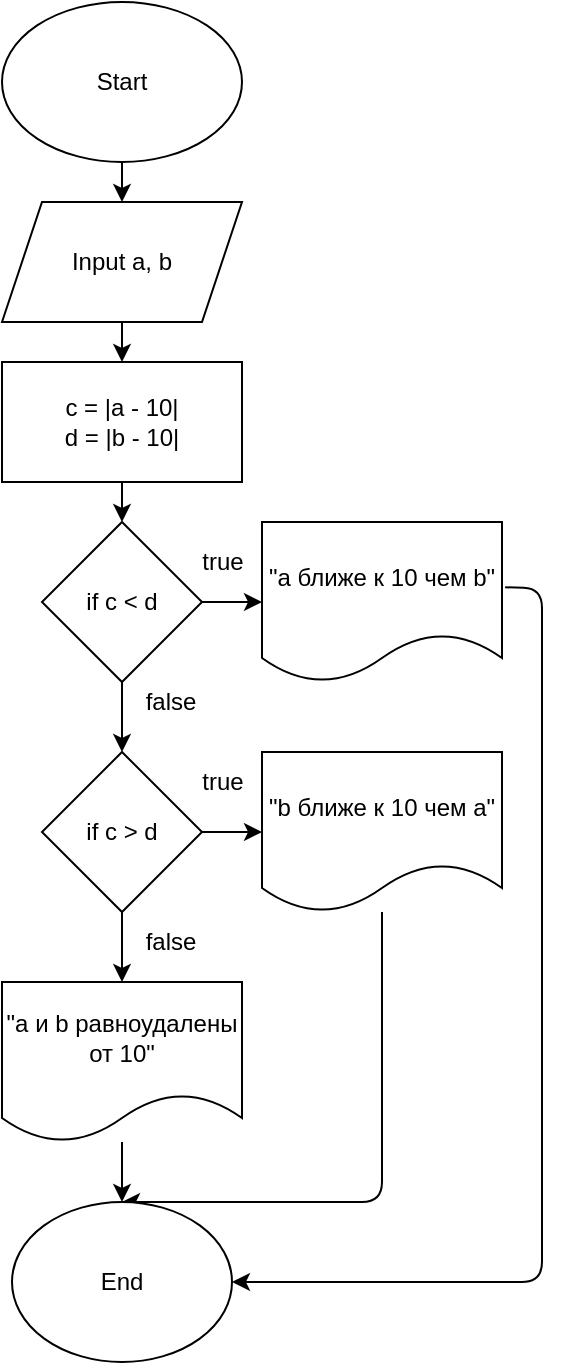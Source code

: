 <mxfile>
    <diagram id="BDX_VU0kbcdpgiHtsSQT" name="Страница 1">
        <mxGraphModel dx="721" dy="331" grid="1" gridSize="10" guides="1" tooltips="1" connect="1" arrows="1" fold="1" page="1" pageScale="1" pageWidth="827" pageHeight="1169" math="0" shadow="0">
            <root>
                <mxCell id="0"/>
                <mxCell id="1" parent="0"/>
                <mxCell id="4" value="" style="edgeStyle=none;html=1;" parent="1" source="2" target="3" edge="1">
                    <mxGeometry relative="1" as="geometry"/>
                </mxCell>
                <mxCell id="2" value="Start" style="ellipse;whiteSpace=wrap;html=1;" parent="1" vertex="1">
                    <mxGeometry x="330" y="130" width="120" height="80" as="geometry"/>
                </mxCell>
                <mxCell id="9" value="" style="edgeStyle=none;html=1;" parent="1" source="3" target="8" edge="1">
                    <mxGeometry relative="1" as="geometry"/>
                </mxCell>
                <mxCell id="3" value="Input a, b" style="shape=parallelogram;perimeter=parallelogramPerimeter;whiteSpace=wrap;html=1;fixedSize=1;" parent="1" vertex="1">
                    <mxGeometry x="330" y="230" width="120" height="60" as="geometry"/>
                </mxCell>
                <mxCell id="11" value="" style="edgeStyle=none;html=1;" parent="1" source="8" target="10" edge="1">
                    <mxGeometry relative="1" as="geometry"/>
                </mxCell>
                <mxCell id="8" value="c = |a - 10|&lt;br&gt;d = |b - 10|" style="whiteSpace=wrap;html=1;" parent="1" vertex="1">
                    <mxGeometry x="330" y="310" width="120" height="60" as="geometry"/>
                </mxCell>
                <mxCell id="13" value="" style="edgeStyle=none;html=1;" parent="1" source="10" target="12" edge="1">
                    <mxGeometry relative="1" as="geometry"/>
                </mxCell>
                <mxCell id="17" value="" style="edgeStyle=none;html=1;" parent="1" source="10" target="16" edge="1">
                    <mxGeometry relative="1" as="geometry"/>
                </mxCell>
                <mxCell id="10" value="if c &amp;lt; d" style="rhombus;whiteSpace=wrap;html=1;" parent="1" vertex="1">
                    <mxGeometry x="350" y="390" width="80" height="80" as="geometry"/>
                </mxCell>
                <mxCell id="29" style="edgeStyle=none;html=1;entryX=1;entryY=0.5;entryDx=0;entryDy=0;exitX=1.013;exitY=0.408;exitDx=0;exitDy=0;exitPerimeter=0;" parent="1" source="12" target="26" edge="1">
                    <mxGeometry relative="1" as="geometry">
                        <Array as="points">
                            <mxPoint x="600" y="423"/>
                            <mxPoint x="600" y="770"/>
                        </Array>
                    </mxGeometry>
                </mxCell>
                <mxCell id="12" value="&quot;a ближе к 10 чем b&quot;" style="shape=document;whiteSpace=wrap;html=1;boundedLbl=1;" parent="1" vertex="1">
                    <mxGeometry x="460" y="390" width="120" height="80" as="geometry"/>
                </mxCell>
                <mxCell id="15" value="true" style="text;html=1;align=center;verticalAlign=middle;resizable=0;points=[];autosize=1;strokeColor=none;fillColor=none;" parent="1" vertex="1">
                    <mxGeometry x="420" y="395" width="40" height="30" as="geometry"/>
                </mxCell>
                <mxCell id="20" value="" style="edgeStyle=none;html=1;" parent="1" source="16" target="19" edge="1">
                    <mxGeometry relative="1" as="geometry"/>
                </mxCell>
                <mxCell id="23" value="" style="edgeStyle=none;html=1;" parent="1" source="16" target="22" edge="1">
                    <mxGeometry relative="1" as="geometry"/>
                </mxCell>
                <mxCell id="16" value="if c &amp;gt; d" style="rhombus;whiteSpace=wrap;html=1;" parent="1" vertex="1">
                    <mxGeometry x="350" y="505" width="80" height="80" as="geometry"/>
                </mxCell>
                <mxCell id="18" value="false" style="text;html=1;align=center;verticalAlign=middle;resizable=0;points=[];autosize=1;strokeColor=none;fillColor=none;" parent="1" vertex="1">
                    <mxGeometry x="389" y="465" width="50" height="30" as="geometry"/>
                </mxCell>
                <mxCell id="28" style="edgeStyle=none;html=1;entryX=0.5;entryY=0;entryDx=0;entryDy=0;" parent="1" source="19" target="26" edge="1">
                    <mxGeometry relative="1" as="geometry">
                        <Array as="points">
                            <mxPoint x="520" y="730"/>
                        </Array>
                    </mxGeometry>
                </mxCell>
                <mxCell id="19" value="&quot;b ближе к 10 чем a&quot;" style="shape=document;whiteSpace=wrap;html=1;boundedLbl=1;" parent="1" vertex="1">
                    <mxGeometry x="460" y="505" width="120" height="80" as="geometry"/>
                </mxCell>
                <mxCell id="21" value="true" style="text;html=1;align=center;verticalAlign=middle;resizable=0;points=[];autosize=1;strokeColor=none;fillColor=none;" parent="1" vertex="1">
                    <mxGeometry x="420" y="505" width="40" height="30" as="geometry"/>
                </mxCell>
                <mxCell id="27" value="" style="edgeStyle=none;html=1;" parent="1" source="22" target="26" edge="1">
                    <mxGeometry relative="1" as="geometry"/>
                </mxCell>
                <mxCell id="22" value="&quot;a и b равноудалены от 10&quot;" style="shape=document;whiteSpace=wrap;html=1;boundedLbl=1;" parent="1" vertex="1">
                    <mxGeometry x="330" y="620" width="120" height="80" as="geometry"/>
                </mxCell>
                <mxCell id="25" value="false" style="text;html=1;align=center;verticalAlign=middle;resizable=0;points=[];autosize=1;strokeColor=none;fillColor=none;" parent="1" vertex="1">
                    <mxGeometry x="389" y="585" width="50" height="30" as="geometry"/>
                </mxCell>
                <mxCell id="26" value="End" style="ellipse;whiteSpace=wrap;html=1;" parent="1" vertex="1">
                    <mxGeometry x="335" y="730" width="110" height="80" as="geometry"/>
                </mxCell>
            </root>
        </mxGraphModel>
    </diagram>
</mxfile>